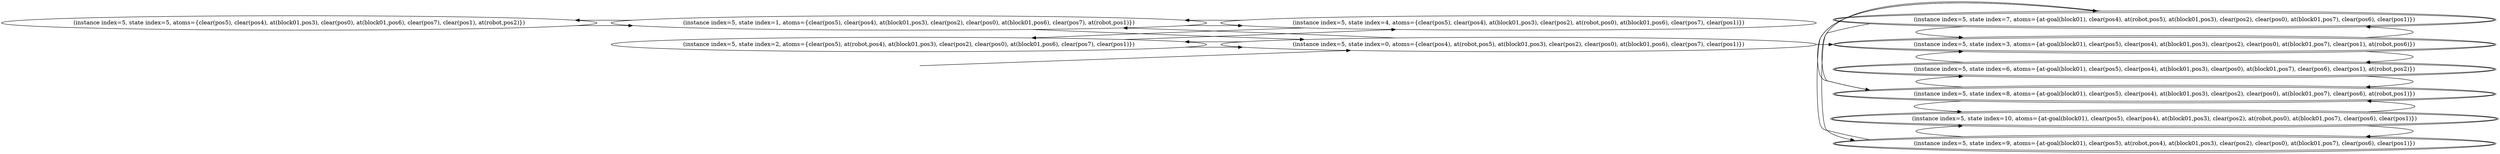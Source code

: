 digraph {
rankdir="LR"
s5[label="(instance index=5, state index=5, atoms={clear(pos5), clear(pos4), at(block01,pos3), clear(pos0), at(block01,pos6), clear(pos7), clear(pos1), at(robot,pos2)})"]
s4[label="(instance index=5, state index=4, atoms={clear(pos5), clear(pos4), at(block01,pos3), clear(pos2), at(robot,pos0), at(block01,pos6), clear(pos7), clear(pos1)})"]
s2[label="(instance index=5, state index=2, atoms={clear(pos5), at(robot,pos4), at(block01,pos3), clear(pos2), clear(pos0), at(block01,pos6), clear(pos7), clear(pos1)})"]
s1[label="(instance index=5, state index=1, atoms={clear(pos5), clear(pos4), at(block01,pos3), clear(pos2), clear(pos0), at(block01,pos6), clear(pos7), at(robot,pos1)})"]
s0[label="(instance index=5, state index=0, atoms={clear(pos4), at(robot,pos5), at(block01,pos3), clear(pos2), clear(pos0), at(block01,pos6), clear(pos7), clear(pos1)})"]
s3[peripheries=2,label="(instance index=5, state index=3, atoms={at-goal(block01), clear(pos5), clear(pos4), at(block01,pos3), clear(pos2), clear(pos0), at(block01,pos7), clear(pos1), at(robot,pos6)})"]
s10[peripheries=2,label="(instance index=5, state index=10, atoms={at-goal(block01), clear(pos5), clear(pos4), at(block01,pos3), clear(pos2), at(robot,pos0), at(block01,pos7), clear(pos6), clear(pos1)})"]
s6[peripheries=2,label="(instance index=5, state index=6, atoms={at-goal(block01), clear(pos5), clear(pos4), at(block01,pos3), clear(pos0), at(block01,pos7), clear(pos6), clear(pos1), at(robot,pos2)})"]
s7[peripheries=2,label="(instance index=5, state index=7, atoms={at-goal(block01), clear(pos4), at(robot,pos5), at(block01,pos3), clear(pos2), clear(pos0), at(block01,pos7), clear(pos6), clear(pos1)})"]
s8[peripheries=2,label="(instance index=5, state index=8, atoms={at-goal(block01), clear(pos5), clear(pos4), at(block01,pos3), clear(pos2), clear(pos0), at(block01,pos7), clear(pos6), at(robot,pos1)})"]
s9[peripheries=2,label="(instance index=5, state index=9, atoms={at-goal(block01), clear(pos5), at(robot,pos4), at(block01,pos3), clear(pos2), clear(pos0), at(block01,pos7), clear(pos6), clear(pos1)})"]
Dangling [ label = "", style = invis ]
{ rank = same; Dangling }
Dangling -> s0
{ rank = same; s0}
{ rank = same; s2,s1}
{ rank = same; s0}
{ rank = same; s3,s10,s6,s7,s8,s9}
{
s5->s1
s4->s2
s4->s1
}
{
s2->s4
s2->s0
s1->s5
s1->s4
s1->s0
}
{
s0->s3
s0->s2
s0->s1
}
{
s3->s7
s3->s6
s10->s9
s10->s8
s6->s3
s6->s8
s7->s3
s7->s9
s7->s8
s8->s6
s8->s7
s8->s10
s9->s7
s9->s10
}
}
